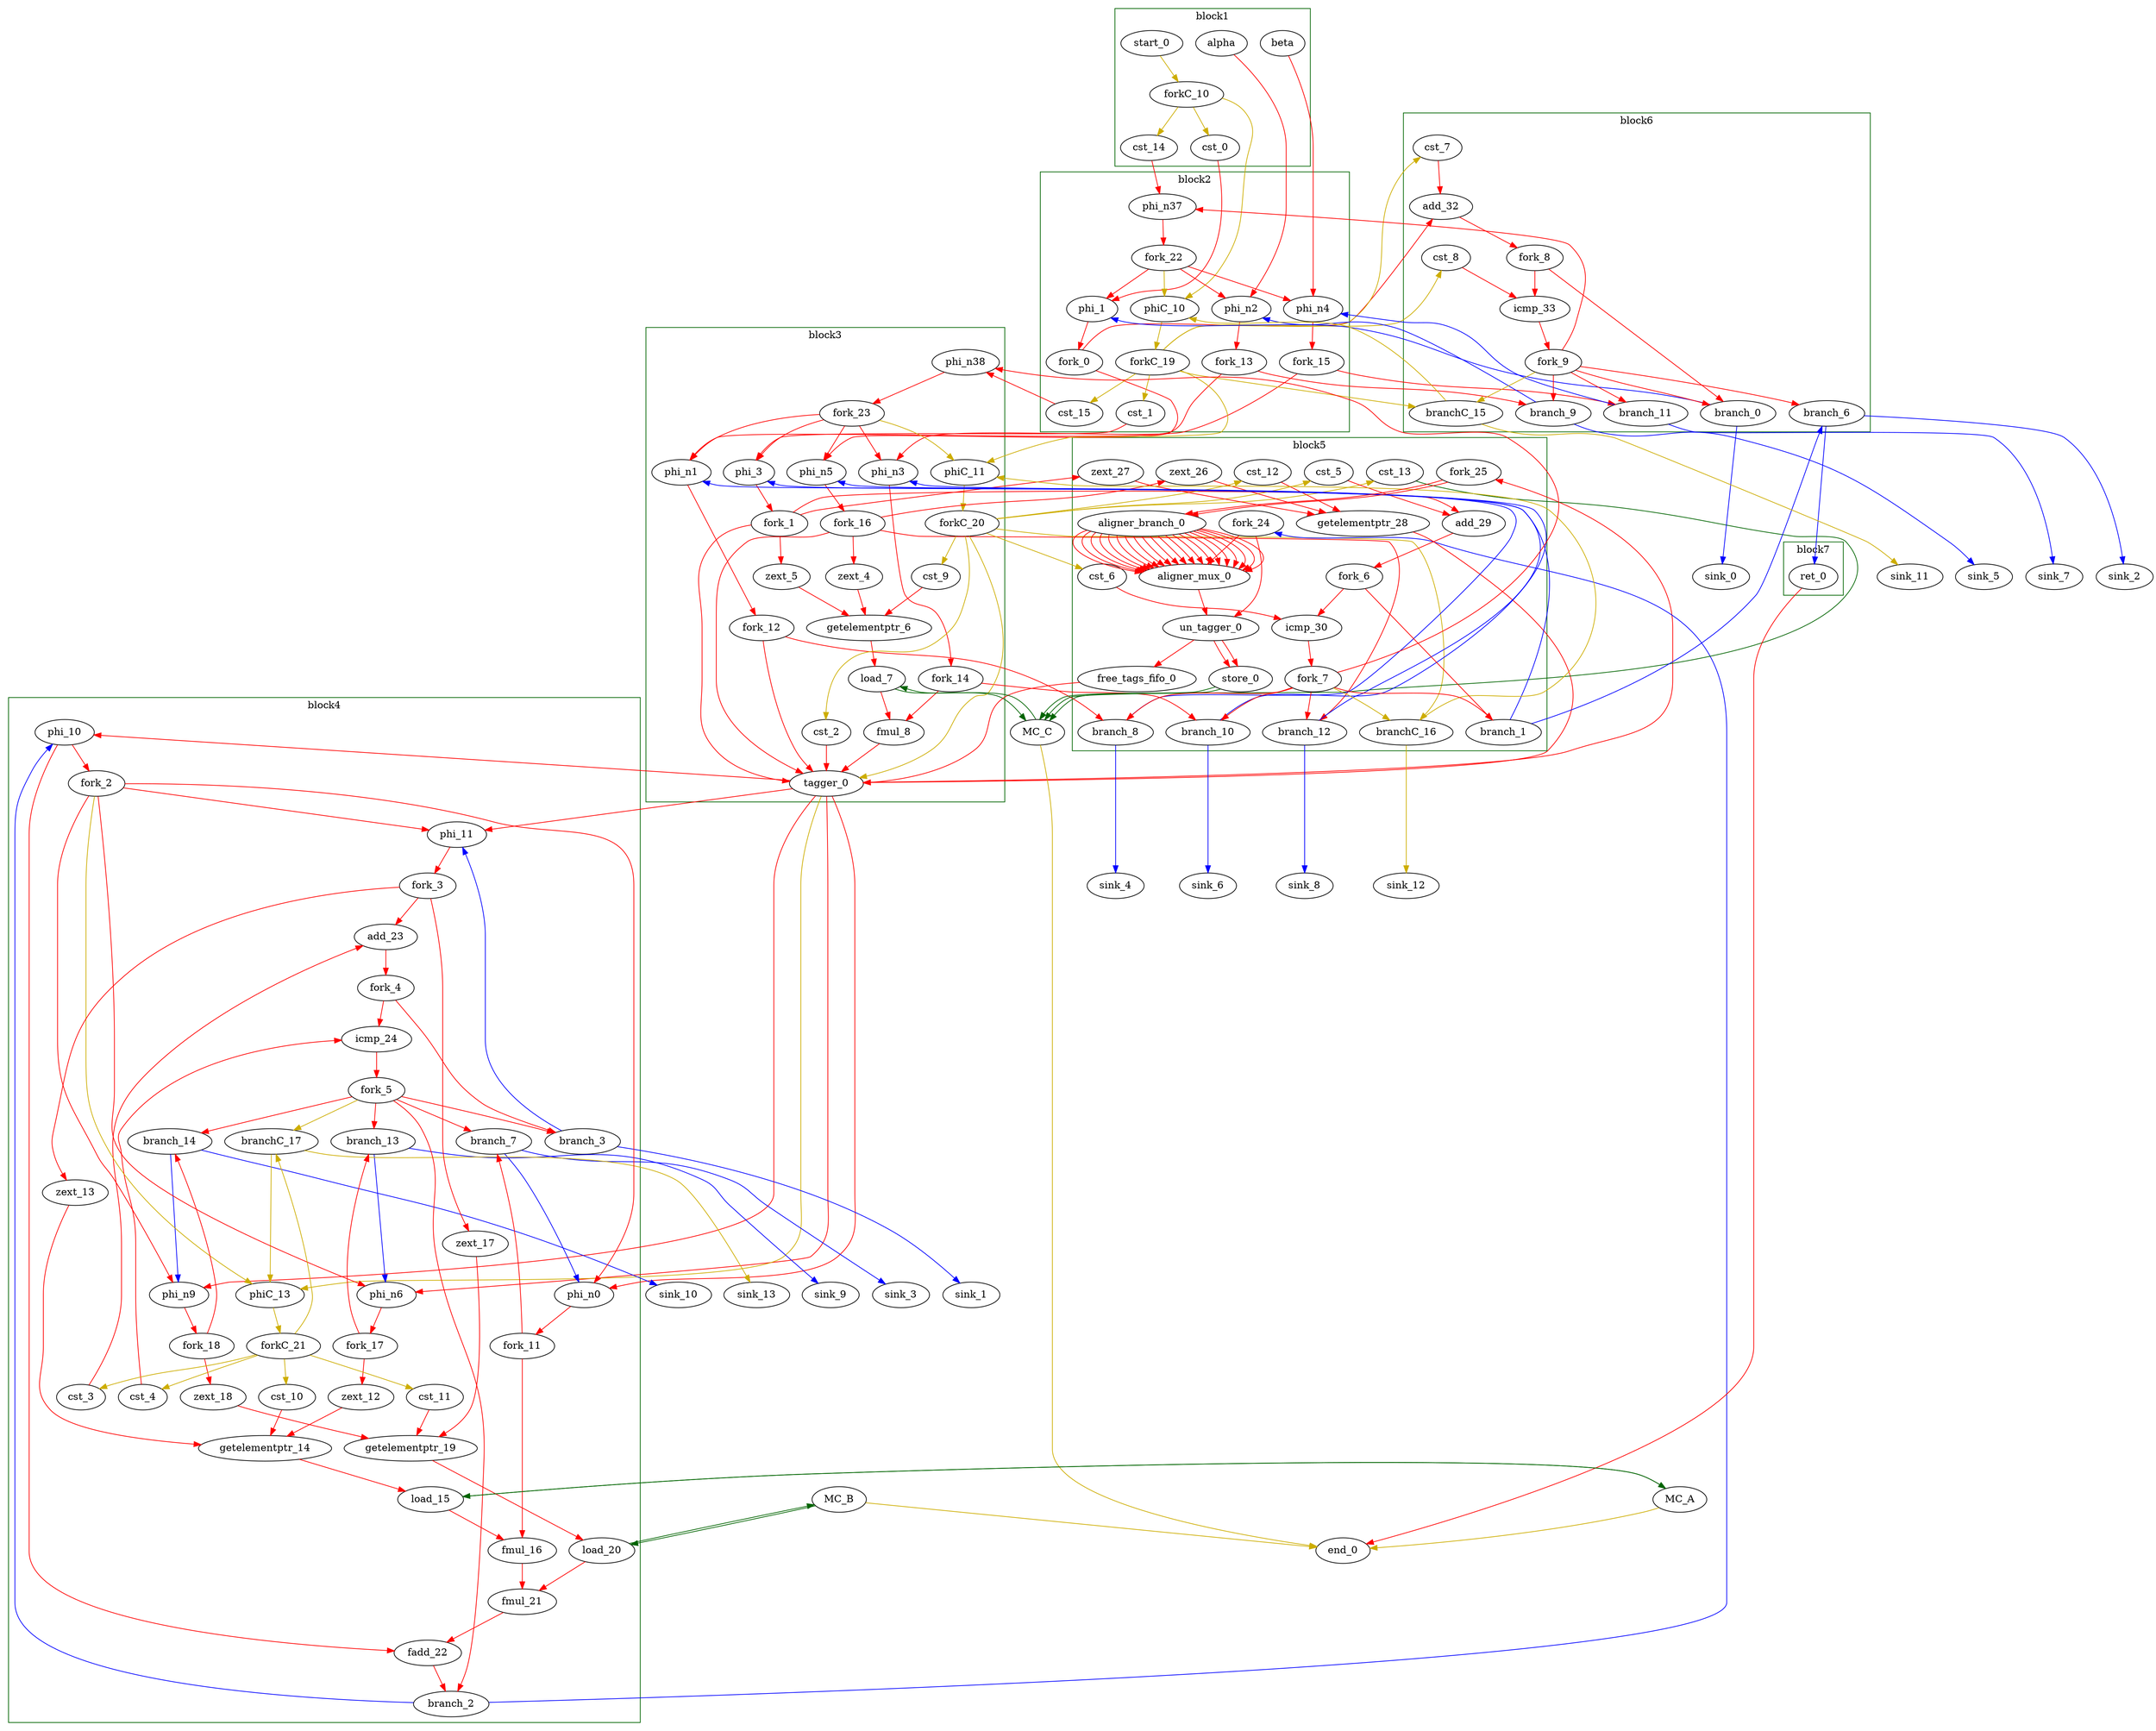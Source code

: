 Digraph G {
	splines=spline;
//DHLS version: 0.1.1" [shape = "none" pos = "20,20!"]

	subgraph cluster_0 {
	color = "darkgreen";
		label = "block1";
		"alpha" [type = "Entry", bbID= 1, in = "in1:32", out = "out1:32", tagged=false, taggers_num=0, tagger_id=-1];
		"beta" [type = "Entry", bbID= 1, in = "in1:32", out = "out1:32", tagged=false, taggers_num=0, tagger_id=-1];
		"cst_0" [type = "Constant", bbID= 1, in = "in1:32", out = "out1:32", value = "0x00000000", tagged=false, taggers_num=0, tagger_id=-1];
		"start_0" [type = "Entry", control= "true", bbID= 1, in = "in1:0", out = "out1:0", tagged=false, taggers_num=0, tagger_id=-1];
		"cst_14" [type = "Constant", bbID= 1, in = "in1:32", out = "out1:32", value = "0x00000000", tagged=false, taggers_num=0, tagger_id=-1];
		"forkC_10" [type = "Fork", bbID= 1, in = "in1:0", out = "out1:0 out2:0 out3:0 ", tagged=false, taggers_num=0, tagger_id=-1];

	}

	subgraph cluster_1 {
	color = "darkgreen";
		label = "block2";
		"phi_1" [type = "Mux", bbID= 2, in = "in1?:1 in2:32 in3:32 ", out = "out1:32", delay=0.366, tagged=false, taggers_num=0, tagger_id=-1];
		"cst_1" [type = "Constant", bbID= 2, in = "in1:32", out = "out1:32", value = "0x00000000", tagged=false, taggers_num=0, tagger_id=-1];
		"phi_n2" [type = "Mux", bbID= 2, in = "in1?:1 in2:32 in3:32 ", out = "out1:32", delay=0.366, tagged=false, taggers_num=0, tagger_id=-1];
		"phi_n4" [type = "Mux", bbID= 2, in = "in1?:1 in2:32 in3:32 ", out = "out1:32", delay=0.366, tagged=false, taggers_num=0, tagger_id=-1];
		"phiC_10" [type = "Mux", bbID= 2, in = "in1?:1 in2:0 in3:0 ", out = "out1:0", delay=0.166, tagged=false, taggers_num=0, tagger_id=-1];
		"phi_n37" [type = "Merge", bbID= 2, in = "in1:32 in2:32 ", out = "out1:32", delay=0.366, tagged=false, taggers_num=0, tagger_id=-1];
		"cst_15" [type = "Constant", bbID= 2, in = "in1:32", out = "out1:32", value = "0x00000000", tagged=false, taggers_num=0, tagger_id=-1];
		"fork_0" [type = "Fork", bbID= 2, in = "in1:32", out = "out1:32 out2:32 ", tagged=false, taggers_num=0, tagger_id=-1];
		"fork_13" [type = "Fork", bbID= 2, in = "in1:32", out = "out1:32 out2:32 ", tagged=false, taggers_num=0, tagger_id=-1];
		"fork_15" [type = "Fork", bbID= 2, in = "in1:32", out = "out1:32 out2:32 ", tagged=false, taggers_num=0, tagger_id=-1];
		"forkC_19" [type = "Fork", bbID= 2, in = "in1:0", out = "out1:0 out2:0 out3:0 out4:0 out5:0 out6:0 ", tagged=false, taggers_num=0, tagger_id=-1];
		"fork_22" [type = "Fork", bbID= 2, in = "in1:32", out = "out1:32 out2:32 out3:32 out4:32 ", tagged=false, taggers_num=0, tagger_id=-1];

	}

	subgraph cluster_2 {
	color = "darkgreen";
		label = "block3";
		"phi_3" [type = "Mux", bbID= 3, in = "in1?:1 in2:32 in3:32 ", out = "out1:32", delay=0.366, tagged=false, taggers_num=0, tagger_id=-1];
		"zext_4" [type = "Operator", bbID= 3, op = "zext_op", in = "in1:32 ", out = "out1:32 ", delay=0.000, latency=0, II=1, tagged=false, taggers_num=0, tagger_id=-1];
		"zext_5" [type = "Operator", bbID= 3, op = "zext_op", in = "in1:32 ", out = "out1:32 ", delay=0.000, latency=0, II=1, tagged=false, taggers_num=0, tagger_id=-1];
		"getelementptr_6" [type = "Operator", bbID= 3, op = "getelementptr_op", in = "in1:32 in2:32 in3:32 ", out = "out1:32 ", constants=1, delay=2.966, latency=0, II=1, tagged=false, taggers_num=0, tagger_id=-1];
		"load_7" [type = "Operator", bbID= 3, op = "mc_load_op",bbID= 3, portId= 0, offset= 0, in = "in1:32 in2:32", out = "out1:32 out2:32 ", delay=0.000, latency=2, II=1, tagged=false, taggers_num=0, tagger_id=-1];
		"fmul_8" [type = "Operator", bbID= 3, op = "fmul_op", in = "in1:32 in2:32 ", out = "out1:32 ", delay=0.966, latency=6, II=1, tagged=false, taggers_num=0, tagger_id=-1];
		"cst_2" [type = "Constant", bbID= 3, in = "in1:32", out = "out1:32", value = "0x00000000", tagged=false, taggers_num=0, tagger_id=-1];
		"cst_9" [type = "Constant", bbID= 3, in = "in1:32", out = "out1:32", value = "0x0000001E", tagged=false, taggers_num=0, tagger_id=-1];
		"phi_n1" [type = "Mux", bbID= 3, in = "in1?:1 in2:32 in3:32 ", out = "out1:32", delay=0.366, tagged=false, taggers_num=0, tagger_id=-1];
		"phi_n3" [type = "Mux", bbID= 3, in = "in1?:1 in2:32 in3:32 ", out = "out1:32", delay=0.366, tagged=false, taggers_num=0, tagger_id=-1];
		"phi_n5" [type = "Mux", bbID= 3, in = "in1?:1 in2:32 in3:32 ", out = "out1:32", delay=0.366, tagged=false, taggers_num=0, tagger_id=-1];
		"phiC_11" [type = "Mux", bbID= 3, in = "in1?:1 in2:0 in3:0 ", out = "out1:0", delay=0.166, tagged=false, taggers_num=0, tagger_id=-1];
		"phi_n38" [type = "Merge", bbID= 3, in = "in1:32 in2:32 ", out = "out1:32", delay=0.366, tagged=false, taggers_num=0, tagger_id=-1];
		"tagger_0" [type = "Tagger", bbID= 3, in = " in1:32 in2:32 in3:32 in4:32 in5:32 in6:32 in7:32 in8:32", out = " out1:32 out2:32 out3:32 out4:32 out5:32 out6:32 out7:32", tagged=false, taggers_num=0, tagger_id=-1];
		"fork_1" [type = "Fork", bbID= 3, in = "in1:32", out = "out1:32 out2:32 out3:32 out4:32 ", tagged=false, taggers_num=0, tagger_id=-1];
		"fork_12" [type = "Fork", bbID= 3, in = "in1:32", out = "out1:32 out2:32 ", tagged=false, taggers_num=0, tagger_id=-1];
		"fork_14" [type = "Fork", bbID= 3, in = "in1:32", out = "out1:32 out2:32 ", tagged=false, taggers_num=0, tagger_id=-1];
		"fork_16" [type = "Fork", bbID= 3, in = "in1:32", out = "out1:32 out2:32 out3:32 out4:32 ", tagged=false, taggers_num=0, tagger_id=-1];
		"forkC_20" [type = "Fork", bbID= 3, in = "in1:0", out = "out1:0 out2:0 out3:0 out4:0 out5:0 out6:0 out7:0 out8:0 ", tagged=false, taggers_num=0, tagger_id=-1];
		"fork_23" [type = "Fork", bbID= 3, in = "in1:32", out = "out1:32 out2:32 out3:32 out4:32 out5:32 ", tagged=false, taggers_num=0, tagger_id=-1];

	}

	subgraph cluster_3 {
	color = "darkgreen";
		label = "block4";
		"phi_10" [type = "CntrlMerge", bbID= 4, in = "in1:32 in2:32 ", out = "out1:32 out2?:1", delay=0.366, tagged=true, taggers_num=1, tagger_id=-1];
		"phi_11" [type = "Mux", bbID= 4, in = "in1?:1 in2:32 in3:32 ", out = "out1:32", delay=0.366, tagged=true, taggers_num=1, tagger_id=-1];
		"zext_12" [type = "Operator", bbID= 4, op = "zext_op", in = "in1:32 ", out = "out1:32 ", delay=0.000, latency=0, II=1, tagged=true, taggers_num=1, tagger_id=-1];
		"zext_13" [type = "Operator", bbID= 4, op = "zext_op", in = "in1:32 ", out = "out1:32 ", delay=0.000, latency=0, II=1, tagged=true, taggers_num=1, tagger_id=-1];
		"getelementptr_14" [type = "Operator", bbID= 4, op = "getelementptr_op", in = "in1:32 in2:32 in3:32 ", out = "out1:32 ", constants=1, delay=2.966, latency=0, II=1, tagged=true, taggers_num=1, tagger_id=-1];
		"load_15" [type = "Operator", bbID= 4, op = "mc_load_op",bbID= 4, portId= 0, offset= 0, in = "in1:32 in2:32", out = "out1:32 out2:32 ", delay=0.000, latency=2, II=1, tagged=true, taggers_num=1, tagger_id=-1];
		"fmul_16" [type = "Operator", bbID= 4, op = "fmul_op", in = "in1:32 in2:32 ", out = "out1:32 ", delay=0.966, latency=6, II=1, tagged=true, taggers_num=1, tagger_id=-1];
		"zext_17" [type = "Operator", bbID= 4, op = "zext_op", in = "in1:32 ", out = "out1:32 ", delay=0.000, latency=0, II=1, tagged=true, taggers_num=1, tagger_id=-1];
		"zext_18" [type = "Operator", bbID= 4, op = "zext_op", in = "in1:32 ", out = "out1:32 ", delay=0.000, latency=0, II=1, tagged=true, taggers_num=1, tagger_id=-1];
		"getelementptr_19" [type = "Operator", bbID= 4, op = "getelementptr_op", in = "in1:32 in2:32 in3:32 ", out = "out1:32 ", constants=1, delay=2.966, latency=0, II=1, tagged=true, taggers_num=1, tagger_id=-1];
		"load_20" [type = "Operator", bbID= 4, op = "mc_load_op",bbID= 4, portId= 0, offset= 0, in = "in1:32 in2:32", out = "out1:32 out2:32 ", delay=0.000, latency=2, II=1, tagged=true, taggers_num=1, tagger_id=-1];
		"fmul_21" [type = "Operator", bbID= 4, op = "fmul_op", in = "in1:32 in2:32 ", out = "out1:32 ", delay=0.966, latency=6, II=1, tagged=true, taggers_num=1, tagger_id=-1];
		"fadd_22" [type = "Operator", bbID= 4, op = "fadd_op", in = "in1:32 in2:32 ", out = "out1:32 ", delay=0.966, latency=10, II=1, tagged=true, taggers_num=1, tagger_id=-1];
		"cst_3" [type = "Constant", bbID= 4, in = "in1:32", out = "out1:32", value = "0x00000001", tagged=true, taggers_num=1, tagger_id=-1];
		"add_23" [type = "Operator", bbID= 4, op = "add_op", in = "in1:32 in2:32 ", out = "out1:32 ", delay=1.693, latency=0, II=1, tagged=true, taggers_num=1, tagger_id=-1];
		"cst_4" [type = "Constant", bbID= 4, in = "in1:32", out = "out1:32", value = "0x00000014", tagged=true, taggers_num=1, tagger_id=-1];
		"icmp_24" [type = "Operator", bbID= 4, op = "icmp_ult_op", in = "in1:32 in2:32 ", out = "out1:1 ", delay=1.530, latency=0, II=1, tagged=true, taggers_num=1, tagger_id=-1];
		"cst_10" [type = "Constant", bbID= 4, in = "in1:32", out = "out1:32", value = "0x0000001E", tagged=true, taggers_num=1, tagger_id=-1];
		"cst_11" [type = "Constant", bbID= 4, in = "in1:32", out = "out1:32", value = "0x0000001E", tagged=true, taggers_num=1, tagger_id=-1];
		"phi_n0" [type = "Mux", bbID= 4, in = "in1?:1 in2:32 in3:32 ", out = "out1:32", delay=0.366, tagged=true, taggers_num=1, tagger_id=-1];
		"phi_n6" [type = "Mux", bbID= 4, in = "in1?:1 in2:32 in3:32 ", out = "out1:32", delay=0.366, tagged=true, taggers_num=1, tagger_id=-1];
		"phi_n9" [type = "Mux", bbID= 4, in = "in1?:1 in2:32 in3:32 ", out = "out1:32", delay=0.366, tagged=true, taggers_num=1, tagger_id=-1];
		"phiC_13" [type = "Mux", bbID= 4, in = "in1?:1 in2:0 in3:0 ", out = "out1:0", delay=0.166, tagged=true, taggers_num=1, tagger_id=-1];
		"branch_2" [type = "Branch", bbID= 4,  in = "in1:32 in2?:1*i", out = "out1+:32 out2-:32", tagged=true, taggers_num=1, tagger_id=-1];
		"branch_3" [type = "Branch", bbID= 4,  in = "in1:32 in2?:1*i", out = "out1+:32 out2-:32", tagged=true, taggers_num=1, tagger_id=-1];
		"branch_7" [type = "Branch", bbID= 4,  in = "in1:32 in2?:1*i", out = "out1+:32 out2-:32", tagged=true, taggers_num=1, tagger_id=-1];
		"branch_13" [type = "Branch", bbID= 4,  in = "in1:32 in2?:1*i", out = "out1+:32 out2-:32", tagged=true, taggers_num=1, tagger_id=-1];
		"branch_14" [type = "Branch", bbID= 4,  in = "in1:32 in2?:1*i", out = "out1+:32 out2-:32", tagged=true, taggers_num=1, tagger_id=-1];
		"branchC_17" [type = "Branch", bbID= 4,  in = "in1:0 in2?:1*i", out = "out1+:0 out2-:0", tagged=true, taggers_num=1, tagger_id=-1];
		"fork_2" [type = "Fork", bbID= 4, in = "in1:32", out = "out1:32 out2:32 out3:32 out4:32 out5:32 ", tagged=true, taggers_num=1, tagger_id=-1];
		"fork_3" [type = "Fork", bbID= 4, in = "in1:32", out = "out1:32 out2:32 out3:32 ", tagged=true, taggers_num=1, tagger_id=-1];
		"fork_4" [type = "Fork", bbID= 4, in = "in1:32", out = "out1:32 out2:32 ", tagged=true, taggers_num=1, tagger_id=-1];
		"fork_5" [type = "Fork", bbID= 4, in = "in1:32", out = "out1:32 out2:32 out3:32 out4:32 out5:32 out6:32 ", tagged=true, taggers_num=1, tagger_id=-1];
		"fork_11" [type = "Fork", bbID= 4, in = "in1:32", out = "out1:32 out2:32 ", tagged=true, taggers_num=1, tagger_id=-1];
		"fork_17" [type = "Fork", bbID= 4, in = "in1:32", out = "out1:32 out2:32 ", tagged=true, taggers_num=1, tagger_id=-1];
		"fork_18" [type = "Fork", bbID= 4, in = "in1:32", out = "out1:32 out2:32 ", tagged=true, taggers_num=1, tagger_id=-1];
		"forkC_21" [type = "Fork", bbID= 4, in = "in1:0", out = "out1:0 out2:0 out3:0 out4:0 out5:0 ", tagged=true, taggers_num=1, tagger_id=-1];

	}

	subgraph cluster_4 {
	color = "darkgreen";
		label = "block5";
		"zext_26" [type = "Operator", bbID= 5, op = "zext_op", in = "in1:32 ", out = "out1:32 ", delay=0.000, latency=0, II=1, tagged=false, taggers_num=0, tagger_id=-1];
		"zext_27" [type = "Operator", bbID= 5, op = "zext_op", in = "in1:32 ", out = "out1:32 ", delay=0.000, latency=0, II=1, tagged=false, taggers_num=0, tagger_id=-1];
		"getelementptr_28" [type = "Operator", bbID= 5, op = "getelementptr_op", in = "in1:32 in2:32 in3:32 ", out = "out1:32 ", constants=1, delay=2.966, latency=0, II=1, tagged=false, taggers_num=0, tagger_id=-1];
		"store_0" [type = "Operator", bbID= 5, op = "mc_store_op",bbID= 5, portId= 0, offset= 0, in = "in1:32 in2:32 ", out = "out1:32 out2:32 ", delay=0.000, latency=0, II=1, tagged=false, taggers_num=0, tagger_id=-1];
		"cst_5" [type = "Constant", bbID= 5, in = "in1:32", out = "out1:32", value = "0x00000001", tagged=false, taggers_num=0, tagger_id=-1];
		"add_29" [type = "Operator", bbID= 5, op = "add_op", in = "in1:32 in2:32 ", out = "out1:32 ", delay=1.693, latency=0, II=1, tagged=false, taggers_num=0, tagger_id=-1];
		"cst_6" [type = "Constant", bbID= 5, in = "in1:32", out = "out1:32", value = "0x00000014", tagged=false, taggers_num=0, tagger_id=-1];
		"icmp_30" [type = "Operator", bbID= 5, op = "icmp_ult_op", in = "in1:32 in2:32 ", out = "out1:1 ", delay=1.530, latency=0, II=1, tagged=false, taggers_num=0, tagger_id=-1];
		"cst_12" [type = "Constant", bbID= 5, in = "in1:32", out = "out1:32", value = "0x0000001E", tagged=false, taggers_num=0, tagger_id=-1];
		"cst_13" [type = "Constant", bbID= 5, in = "in1:32", out = "out1:32", value = "0x00000001", tagged=false, taggers_num=0, tagger_id=-1];
		"branch_1" [type = "Branch", bbID= 5,  in = "in1:32 in2?:1*i", out = "out1+:32 out2-:32", tagged=false, taggers_num=0, tagger_id=-1];
		"branch_8" [type = "Branch", bbID= 5,  in = "in1:32 in2?:1*i", out = "out1+:32 out2-:32", tagged=false, taggers_num=0, tagger_id=-1];
		"branch_10" [type = "Branch", bbID= 5,  in = "in1:32 in2?:1*i", out = "out1+:32 out2-:32", tagged=false, taggers_num=0, tagger_id=-1];
		"branch_12" [type = "Branch", bbID= 5,  in = "in1:32 in2?:1*i", out = "out1+:32 out2-:32", tagged=false, taggers_num=0, tagger_id=-1];
		"branchC_16" [type = "Branch", bbID= 5,  in = "in1:0 in2?:1*i", out = "out1+:0 out2-:0", tagged=false, taggers_num=0, tagger_id=-1];
		"un_tagger_0" [type = "Un_Tagger", bbID= 5, in = " in1:32 in2:32", out = " out1:32 out2:32 out3:32", tagged=false, taggers_num=0, tagger_id=0];
		"free_tags_fifo_0" [type = "Free_Tags_Fifo", bbID= 5, in = " in1:32", out = " out1:32", tagged=false, taggers_num=0, tagger_id=-1];
		"fork_6" [type = "Fork", bbID= 5, in = "in1:32", out = "out1:32 out2:32 ", tagged=false, taggers_num=0, tagger_id=-1];
		"fork_7" [type = "Fork", bbID= 5, in = "in1:32", out = "out1:32 out2:32 out3:32 out4:32 out5:32 out6:32 ", tagged=false, taggers_num=0, tagger_id=-1];
		"fork_24" [type = "Fork", bbID= 5, in = "in1:32", out = "out1:32 out2:32 ", tagged=true, taggers_num=1, tagger_id=-1];
		"aligner_branch_0" [type = "Aligner_Branch", bbID= 5,  in = "in1:32 in2?:32", out = " out1:32 out2:32 out3:32 out4:32 out5:32 out6:32 out7:32 out8:32 out9:32 out10:32 out11:32 out12:32 out13:32 out14:32 out15:32 out16:32 out17:32 out18:32 out19:32 out20:32", tagged=false, taggers_num=0, tagger_id=0];
		"aligner_mux_0" [type = "Aligner_Mux", bbID= 5, in = " in1?:32 in2:32 in3:32 in4:32 in5:32 in6:32 in7:32 in8:32 in9:32 in10:32 in11:32 in12:32 in13:32 in14:32 in15:32 in16:32 in17:32 in18:32 in19:32 in20:32 in21:32", out = " out1:32", tagged=false, taggers_num=0, tagger_id=0];
		"fork_25" [type = "Fork", bbID= 5, in = "in1:32", out = "out1:32 out2:32 ", tagged=true, taggers_num=1, tagger_id=0];

	}

	subgraph cluster_5 {
	color = "darkgreen";
		label = "block6";
		"cst_7" [type = "Constant", bbID= 6, in = "in1:32", out = "out1:32", value = "0x00000001", tagged=false, taggers_num=0, tagger_id=-1];
		"add_32" [type = "Operator", bbID= 6, op = "add_op", in = "in1:32 in2:32 ", out = "out1:32 ", delay=1.693, latency=0, II=1, tagged=false, taggers_num=0, tagger_id=-1];
		"cst_8" [type = "Constant", bbID= 6, in = "in1:32", out = "out1:32", value = "0x00000014", tagged=false, taggers_num=0, tagger_id=-1];
		"icmp_33" [type = "Operator", bbID= 6, op = "icmp_ult_op", in = "in1:32 in2:32 ", out = "out1:1 ", delay=1.530, latency=0, II=1, tagged=false, taggers_num=0, tagger_id=-1];
		"branch_0" [type = "Branch", bbID= 6,  in = "in1:32 in2?:1*i", out = "out1+:32 out2-:32", tagged=false, taggers_num=0, tagger_id=-1];
		"branch_6" [type = "Branch", bbID= 6,  in = "in1:32 in2?:1", out = "out1+:32 out2-:32", tagged=false, taggers_num=0, tagger_id=-1];
		"branch_9" [type = "Branch", bbID= 6,  in = "in1:32 in2?:1*i", out = "out1+:32 out2-:32", tagged=false, taggers_num=0, tagger_id=-1];
		"branch_11" [type = "Branch", bbID= 6,  in = "in1:32 in2?:1*i", out = "out1+:32 out2-:32", tagged=false, taggers_num=0, tagger_id=-1];
		"branchC_15" [type = "Branch", bbID= 6,  in = "in1:0 in2?:1*i", out = "out1+:0 out2-:0", tagged=false, taggers_num=0, tagger_id=-1];
		"fork_8" [type = "Fork", bbID= 6, in = "in1:32", out = "out1:32 out2:32 ", tagged=false, taggers_num=0, tagger_id=-1];
		"fork_9" [type = "Fork", bbID= 6, in = "in1:32", out = "out1:32 out2:32 out3:32 out4:32 out5:32 out6:32 ", tagged=false, taggers_num=0, tagger_id=-1];

	}

	subgraph cluster_6 {
	color = "darkgreen";
		label = "block7";
		"ret_0" [type = "Operator", bbID= 7, op = "ret_op", in = "in1:32 ", out = "out1:32 ", delay=0.000, latency=0, II=1, tagged=false, taggers_num=0, tagger_id=-1];

	}
	"MC_C" [type = "MC", bbID= 0, in = "in1:32*c0 in2:32*l0a in3:32*s0a in4:32*s0d ", out = "out1:32*l0d out2:0*e ", memory = "C", bbcount = 1, ldcount = 1, stcount = 1];
	"MC_A" [type = "MC", bbID= 0, in = "in1:32*l0a ", out = "out1:32*l0d out2:0*e ", memory = "A", bbcount = 0, ldcount = 1, stcount = 0];
	"MC_B" [type = "MC", bbID= 0, in = "in1:32*l0a ", out = "out1:32*l0d out2:0*e ", memory = "B", bbcount = 0, ldcount = 1, stcount = 0];
	"sink_0" [type = "Sink", bbID= 0, in = "in1:32"];
	"sink_1" [type = "Sink", bbID= 0, in = "in1:32"];
	"sink_2" [type = "Sink", bbID= 0, in = "in1:32"];
	"sink_3" [type = "Sink", bbID= 0, in = "in1:32"];
	"sink_4" [type = "Sink", bbID= 0, in = "in1:32"];
	"sink_5" [type = "Sink", bbID= 0, in = "in1:32"];
	"sink_6" [type = "Sink", bbID= 0, in = "in1:32"];
	"sink_7" [type = "Sink", bbID= 0, in = "in1:32"];
	"sink_8" [type = "Sink", bbID= 0, in = "in1:32"];
	"sink_9" [type = "Sink", bbID= 0, in = "in1:32"];
	"sink_10" [type = "Sink", bbID= 0, in = "in1:32"];
	"sink_11" [type = "Sink", bbID= 0, in = "in1:0"];
	"sink_12" [type = "Sink", bbID= 0, in = "in1:0"];
	"sink_13" [type = "Sink", bbID= 0, in = "in1:0"];
	"end_0" [type = "Exit", bbID= 0, in = "in1:0*e in2:0*e in3:0*e  in4:32 ", out = "out1:32" ];

	"load_7" -> "MC_C" [color = "darkgreen", mem_address = "true", from = "out3", to = "in2"];
	"MC_C" -> "load_7" [color = "darkgreen", mem_address = "false", from = "out2", to = "in1"];
	"load_15" -> "MC_A" [color = "darkgreen", mem_address = "true", from = "out3", to = "in1"];
	"MC_A" -> "load_15" [color = "darkgreen", mem_address = "false", from = "out2", to = "in1"];
	"load_20" -> "MC_B" [color = "darkgreen", mem_address = "true", from = "out3", to = "in1"];
	"MC_B" -> "load_20" [color = "darkgreen", mem_address = "false", from = "out2", to = "in1"];
	"store_0" -> "MC_C" [color = "darkgreen", mem_address = "true", from = "out3", to = "in3"];
	"store_0" -> "MC_C" [color = "darkgreen", mem_address = "false", from = "out2", to = "in4"];
	"cst_13" -> "MC_C" [color = "darkgreen", from = "out2", to = "in1"];
	"MC_C" -> "end_0" [color = "gold3", from = "out3", to = "in1"];
	"MC_A" -> "end_0" [color = "gold3", from = "out3", to = "in2"];
	"MC_B" -> "end_0" [color = "gold3", from = "out3", to = "in3"];
	"alpha" -> "phi_n2" [color = "red", from = "out2", to = "in2"];
	"beta" -> "phi_n4" [color = "red", from = "out2", to = "in2"];
	"cst_0" -> "phi_1" [color = "red", from = "out2", to = "in2"];
	"phi_1" -> "fork_0" [color = "red", from = "out2", to = "in1"];
	"cst_1" -> "phi_3" [color = "red", from = "out2", to = "in2"];
	"phi_3" -> "fork_1" [color = "red", from = "out2", to = "in1"];
	"zext_4" -> "getelementptr_6" [color = "red", from = "out2", to = "in1"];
	"zext_5" -> "getelementptr_6" [color = "red", from = "out2", to = "in2"];
	"getelementptr_6" -> "load_7" [color = "red", from = "out2", to = "in2"];
	"load_7" -> "fmul_8" [color = "red", from = "out2", to = "in1"];
	"fmul_8" -> "tagger_0" [color = "red", from = "out2", to = "in2"];
	"phi_10" -> "fadd_22" [color = "red", from = "out2", to = "in1"];
	"phi_10" -> "fork_2" [color = "red", from = "out3", to = "in1"];
	"cst_2" -> "tagger_0" [color = "red", from = "out2", to = "in3"];
	"phi_11" -> "fork_3" [color = "red", from = "out2", to = "in1"];
	"zext_12" -> "getelementptr_14" [color = "red", from = "out2", to = "in1"];
	"zext_13" -> "getelementptr_14" [color = "red", from = "out2", to = "in2"];
	"getelementptr_14" -> "load_15" [color = "red", from = "out2", to = "in2"];
	"load_15" -> "fmul_16" [color = "red", from = "out2", to = "in1"];
	"fmul_16" -> "fmul_21" [color = "red", from = "out2", to = "in1"];
	"zext_17" -> "getelementptr_19" [color = "red", from = "out2", to = "in1"];
	"zext_18" -> "getelementptr_19" [color = "red", from = "out2", to = "in2"];
	"getelementptr_19" -> "load_20" [color = "red", from = "out2", to = "in2"];
	"load_20" -> "fmul_21" [color = "red", from = "out2", to = "in2"];
	"fmul_21" -> "fadd_22" [color = "red", from = "out2", to = "in2"];
	"fadd_22" -> "branch_2" [color = "red", from = "out2", to = "in1"];
	"cst_3" -> "add_23" [color = "red", from = "out2", to = "in2"];
	"add_23" -> "fork_4" [color = "red", from = "out2", to = "in1"];
	"cst_4" -> "icmp_24" [color = "red", from = "out2", to = "in2"];
	"icmp_24" -> "fork_5" [color = "red", from = "out2", to = "in1"];
	"zext_26" -> "getelementptr_28" [color = "red", from = "out2", to = "in1"];
	"zext_27" -> "getelementptr_28" [color = "red", from = "out2", to = "in2"];
	"getelementptr_28" -> "tagger_0" [color = "red", from = "out2", to = "in7"];
	"cst_5" -> "add_29" [color = "red", from = "out2", to = "in2"];
	"add_29" -> "fork_6" [color = "red", from = "out2", to = "in1"];
	"cst_6" -> "icmp_30" [color = "red", from = "out2", to = "in2"];
	"icmp_30" -> "fork_7" [color = "red", from = "out2", to = "in1"];
	"cst_7" -> "add_32" [color = "red", from = "out2", to = "in2"];
	"add_32" -> "fork_8" [color = "red", from = "out2", to = "in1"];
	"cst_8" -> "icmp_33" [color = "red", from = "out2", to = "in2"];
	"icmp_33" -> "fork_9" [color = "red", from = "out2", to = "in1"];
	"ret_0" -> "end_0" [color = "red", from = "out2", to = "in4"];
	"cst_9" -> "getelementptr_6" [color = "red", from = "out2", to = "in3"];
	"cst_10" -> "getelementptr_14" [color = "red", from = "out2", to = "in3"];
	"cst_11" -> "getelementptr_19" [color = "red", from = "out2", to = "in3"];
	"cst_12" -> "getelementptr_28" [color = "red", from = "out2", to = "in3"];
	"start_0" -> "forkC_10" [color = "gold3", from = "out2", to = "in1"];
	"phi_n0" -> "fork_11" [color = "red", from = "out2", to = "in1"];
	"phi_n1" -> "fork_12" [color = "red", from = "out2", to = "in1"];
	"phi_n2" -> "fork_13" [color = "red", from = "out2", to = "in1"];
	"phi_n3" -> "fork_14" [color = "red", from = "out2", to = "in1"];
	"phi_n4" -> "fork_15" [color = "red", from = "out2", to = "in1"];
	"phi_n5" -> "fork_16" [color = "red", from = "out2", to = "in1"];
	"phi_n6" -> "fork_17" [color = "red", from = "out2", to = "in1"];
	"phi_n9" -> "fork_18" [color = "red", from = "out2", to = "in1"];
	"phiC_10" -> "forkC_19" [color = "gold3", from = "out2", to = "in1"];
	"phiC_11" -> "forkC_20" [color = "gold3", from = "out2", to = "in1"];
	"phiC_13" -> "forkC_21" [color = "gold3", from = "out2", to = "in1"];
	"branch_0" -> "sink_0" [color = "blue", minlen = 3, from = "out2", to = "in1"];
	"branch_0" -> "phi_1" [color = "blue", minlen = 3, from = "out3", to = "in3"];
	"phi_n37" -> "fork_22" [color = "red", from = "out2", to = "in1"];
	"cst_14" -> "phi_n37" [color = "red", from = "out2", to = "in1"];
	"branch_1" -> "branch_6" [color = "blue", minlen = 3, from = "out2", to = "in1"];
	"branch_1" -> "phi_3" [color = "blue", minlen = 3, from = "out3", to = "in3"];
	"phi_n38" -> "fork_23" [color = "red", from = "out2", to = "in1"];
	"branch_2" -> "fork_24" [color = "blue", minlen = 3, from = "out2", to = "in1"];
	"branch_2" -> "phi_10" [color = "blue", minlen = 3, from = "out3", to = "in2"];
	"branch_3" -> "sink_1" [color = "blue", minlen = 3, from = "out2", to = "in1"];
	"branch_3" -> "phi_11" [color = "blue", minlen = 3, from = "out3", to = "in3"];
	"branch_6" -> "sink_2" [color = "blue", minlen = 3, from = "out2", to = "in1"];
	"branch_6" -> "ret_0" [color = "blue", minlen = 3, from = "out3", to = "in1"];
	"branch_7" -> "sink_3" [color = "blue", minlen = 3, from = "out2", to = "in1"];
	"branch_7" -> "phi_n0" [color = "blue", minlen = 3, from = "out3", to = "in3"];
	"branch_8" -> "sink_4" [color = "blue", minlen = 3, from = "out2", to = "in1"];
	"branch_8" -> "phi_n1" [color = "blue", minlen = 3, from = "out3", to = "in3"];
	"branch_9" -> "sink_5" [color = "blue", minlen = 3, from = "out2", to = "in1"];
	"branch_9" -> "phi_n2" [color = "blue", minlen = 3, from = "out3", to = "in3"];
	"branch_10" -> "sink_6" [color = "blue", minlen = 3, from = "out2", to = "in1"];
	"branch_10" -> "phi_n3" [color = "blue", minlen = 3, from = "out3", to = "in3"];
	"branch_11" -> "sink_7" [color = "blue", minlen = 3, from = "out2", to = "in1"];
	"branch_11" -> "phi_n4" [color = "blue", minlen = 3, from = "out3", to = "in3"];
	"branch_12" -> "sink_8" [color = "blue", minlen = 3, from = "out2", to = "in1"];
	"branch_12" -> "phi_n5" [color = "blue", minlen = 3, from = "out3", to = "in3"];
	"branch_13" -> "sink_9" [color = "blue", minlen = 3, from = "out2", to = "in1"];
	"branch_13" -> "phi_n6" [color = "blue", minlen = 3, from = "out3", to = "in3"];
	"branch_14" -> "sink_10" [color = "blue", minlen = 3, from = "out2", to = "in1"];
	"branch_14" -> "phi_n9" [color = "blue", minlen = 3, from = "out3", to = "in3"];
	"branchC_15" -> "sink_11" [color = "gold3", minlen = 3, from = "out2", to = "in1"];
	"branchC_15" -> "phiC_10" [color = "gold3", minlen = 3, from = "out3", to = "in3"];
	"branchC_16" -> "sink_12" [color = "gold3", minlen = 3, from = "out2", to = "in1"];
	"branchC_16" -> "phiC_11" [color = "gold3", minlen = 3, from = "out3", to = "in3"];
	"branchC_17" -> "sink_13" [color = "gold3", minlen = 3, from = "out2", to = "in1"];
	"branchC_17" -> "phiC_13" [color = "gold3", minlen = 3, from = "out3", to = "in3"];
	"cst_15" -> "phi_n38" [color = "red", from = "out2", to = "in1"];
	"tagger_0" -> "phi_10" [color = "red", from = "out2", to = "in1"];
	"tagger_0" -> "phi_11" [color = "red", from = "out3", to = "in2"];
	"tagger_0" -> "phi_n0" [color = "red", from = "out4", to = "in2"];
	"tagger_0" -> "phi_n6" [color = "red", from = "out5", to = "in2"];
	"tagger_0" -> "phi_n9" [color = "red", from = "out6", to = "in2"];
	"tagger_0" -> "fork_25" [color = "red", from = "out7", to = "in1"];
	"tagger_0" -> "phiC_13" [color = "gold3", from = "out8", to = "in2"];
	"un_tagger_0" -> "free_tags_fifo_0" [color = "red", from = "out2", to = "in1"];
	"un_tagger_0" -> "store_0" [color = "red", from = "out3", to = "in1"];
	"un_tagger_0" -> "store_0" [color = "red", from = "out4", to = "in2"];
	"free_tags_fifo_0" -> "tagger_0" [color = "red", from = "out2", to = "in1"];
	"fork_2" -> "phi_11" [color = "red", from = "out2", to = "in1"];
	"fork_2" -> "phi_n0" [color = "red", from = "out3", to = "in1"];
	"fork_2" -> "phi_n6" [color = "red", from = "out4", to = "in1"];
	"fork_2" -> "phi_n9" [color = "red", from = "out5", to = "in1"];
	"fork_2" -> "phiC_13" [color = "gold3", from = "out6", to = "in1"];
	"fork_0" -> "phi_n5" [color = "red", from = "out2", to = "in2"];
	"fork_0" -> "add_32" [color = "red", from = "out3", to = "in1"];
	"fork_1" -> "zext_5" [color = "red", from = "out2", to = "in1"];
	"fork_1" -> "tagger_0" [color = "red", from = "out3", to = "in6"];
	"fork_1" -> "zext_27" [color = "red", from = "out4", to = "in1"];
	"fork_1" -> "add_29" [color = "red", from = "out5", to = "in1"];
	"fork_3" -> "zext_13" [color = "red", from = "out2", to = "in1"];
	"fork_3" -> "zext_17" [color = "red", from = "out3", to = "in1"];
	"fork_3" -> "add_23" [color = "red", from = "out4", to = "in1"];
	"fork_4" -> "icmp_24" [color = "red", from = "out2", to = "in1"];
	"fork_4" -> "branch_3" [color = "red", from = "out3", to = "in1"];
	"fork_5" -> "branch_2" [color = "red", from = "out2", to = "in2"];
	"fork_5" -> "branch_3" [color = "red", from = "out3", to = "in2"];
	"fork_5" -> "branch_7" [color = "red", from = "out4", to = "in2"];
	"fork_5" -> "branch_13" [color = "red", from = "out5", to = "in2"];
	"fork_5" -> "branch_14" [color = "red", from = "out6", to = "in2"];
	"fork_5" -> "branchC_17" [color = "gold3", from = "out7", to = "in2"];
	"fork_6" -> "icmp_30" [color = "red", from = "out2", to = "in1"];
	"fork_6" -> "branch_1" [color = "red", from = "out3", to = "in1"];
	"fork_7" -> "branch_1" [color = "red", from = "out2", to = "in2"];
	"fork_7" -> "phi_n38" [color = "red", from = "out3", to = "in2"];
	"fork_7" -> "branch_8" [color = "red", from = "out4", to = "in2"];
	"fork_7" -> "branch_10" [color = "red", from = "out5", to = "in2"];
	"fork_7" -> "branch_12" [color = "red", from = "out6", to = "in2"];
	"fork_7" -> "branchC_16" [color = "gold3", from = "out7", to = "in2"];
	"fork_8" -> "icmp_33" [color = "red", from = "out2", to = "in1"];
	"fork_8" -> "branch_0" [color = "red", from = "out3", to = "in1"];
	"fork_9" -> "branch_0" [color = "red", from = "out2", to = "in2"];
	"fork_9" -> "phi_n37" [color = "red", from = "out3", to = "in2"];
	"fork_9" -> "branch_6" [color = "red", from = "out4", to = "in2"];
	"fork_9" -> "branch_9" [color = "red", from = "out5", to = "in2"];
	"fork_9" -> "branch_11" [color = "red", from = "out6", to = "in2"];
	"fork_9" -> "branchC_15" [color = "gold3", from = "out7", to = "in2"];
	"forkC_10" -> "cst_0" [color = "gold3", from = "out2", to = "in1"];
	"forkC_10" -> "phiC_10" [color = "gold3", from = "out3", to = "in2"];
	"forkC_10" -> "cst_14" [color = "gold3", from = "out4", to = "in1"];
	"fork_11" -> "fmul_16" [color = "red", from = "out2", to = "in2"];
	"fork_11" -> "branch_7" [color = "red", from = "out3", to = "in1"];
	"fork_12" -> "tagger_0" [color = "red", from = "out2", to = "in4"];
	"fork_12" -> "branch_8" [color = "red", from = "out3", to = "in1"];
	"fork_13" -> "phi_n1" [color = "red", from = "out2", to = "in2"];
	"fork_13" -> "branch_9" [color = "red", from = "out3", to = "in1"];
	"fork_14" -> "fmul_8" [color = "red", from = "out2", to = "in2"];
	"fork_14" -> "branch_10" [color = "red", from = "out3", to = "in1"];
	"fork_15" -> "phi_n3" [color = "red", from = "out2", to = "in2"];
	"fork_15" -> "branch_11" [color = "red", from = "out3", to = "in1"];
	"fork_16" -> "zext_4" [color = "red", from = "out2", to = "in1"];
	"fork_16" -> "branch_12" [color = "red", from = "out3", to = "in1"];
	"fork_16" -> "tagger_0" [color = "red", from = "out4", to = "in5"];
	"fork_16" -> "zext_26" [color = "red", from = "out5", to = "in1"];
	"fork_17" -> "zext_12" [color = "red", from = "out2", to = "in1"];
	"fork_17" -> "branch_13" [color = "red", from = "out3", to = "in1"];
	"fork_18" -> "zext_18" [color = "red", from = "out2", to = "in1"];
	"fork_18" -> "branch_14" [color = "red", from = "out3", to = "in1"];
	"forkC_19" -> "cst_1" [color = "gold3", from = "out2", to = "in1"];
	"forkC_19" -> "branchC_15" [color = "gold3", from = "out3", to = "in1"];
	"forkC_19" -> "phiC_11" [color = "gold3", from = "out4", to = "in2"];
	"forkC_19" -> "cst_7" [color = "gold3", from = "out5", to = "in1"];
	"forkC_19" -> "cst_8" [color = "gold3", from = "out6", to = "in1"];
	"forkC_19" -> "cst_15" [color = "gold3", from = "out7", to = "in1"];
	"forkC_20" -> "cst_2" [color = "gold3", from = "out2", to = "in1"];
	"forkC_20" -> "branchC_16" [color = "gold3", from = "out3", to = "in1"];
	"forkC_20" -> "tagger_0" [color = "gold3", from = "out4", to = "in8"];
	"forkC_20" -> "cst_5" [color = "gold3", from = "out5", to = "in1"];
	"forkC_20" -> "cst_6" [color = "gold3", from = "out6", to = "in1"];
	"forkC_20" -> "cst_9" [color = "gold3", from = "out7", to = "in1"];
	"forkC_20" -> "cst_12" [color = "gold3", from = "out8", to = "in1"];
	"forkC_20" -> "cst_13" [color = "gold3", from = "out9", to = "in1"];
	"forkC_21" -> "cst_3" [color = "gold3", from = "out2", to = "in1"];
	"forkC_21" -> "branchC_17" [color = "gold3", from = "out3", to = "in1"];
	"forkC_21" -> "cst_4" [color = "gold3", from = "out4", to = "in1"];
	"forkC_21" -> "cst_10" [color = "gold3", from = "out5", to = "in1"];
	"forkC_21" -> "cst_11" [color = "gold3", from = "out6", to = "in1"];
	"fork_22" -> "phi_1" [color = "red", from = "out2", to = "in1"];
	"fork_22" -> "phi_n2" [color = "red", from = "out3", to = "in1"];
	"fork_22" -> "phi_n4" [color = "red", from = "out4", to = "in1"];
	"fork_22" -> "phiC_10" [color = "gold3", from = "out5", to = "in1"];
	"fork_23" -> "phi_3" [color = "red", from = "out2", to = "in1"];
	"fork_23" -> "phi_n1" [color = "red", from = "out3", to = "in1"];
	"fork_23" -> "phi_n3" [color = "red", from = "out4", to = "in1"];
	"fork_23" -> "phi_n5" [color = "red", from = "out5", to = "in1"];
	"fork_23" -> "phiC_11" [color = "gold3", from = "out6", to = "in1"];
	"fork_24" -> "un_tagger_0" [color = "red", from = "out2", to = "in1"];
	"fork_24" -> "aligner_mux_0" [color = "red", from = "out3", to = "in1"];
	"aligner_branch_0" -> "aligner_mux_0" [color = "red", from = "out2", to = "in2"];
	"aligner_branch_0" -> "aligner_mux_0" [color = "red", from = "out3", to = "in3"];
	"aligner_branch_0" -> "aligner_mux_0" [color = "red", from = "out4", to = "in4"];
	"aligner_branch_0" -> "aligner_mux_0" [color = "red", from = "out5", to = "in5"];
	"aligner_branch_0" -> "aligner_mux_0" [color = "red", from = "out6", to = "in6"];
	"aligner_branch_0" -> "aligner_mux_0" [color = "red", from = "out7", to = "in7"];
	"aligner_branch_0" -> "aligner_mux_0" [color = "red", from = "out8", to = "in8"];
	"aligner_branch_0" -> "aligner_mux_0" [color = "red", from = "out9", to = "in9"];
	"aligner_branch_0" -> "aligner_mux_0" [color = "red", from = "out10", to = "in10"];
	"aligner_branch_0" -> "aligner_mux_0" [color = "red", from = "out11", to = "in11"];
	"aligner_branch_0" -> "aligner_mux_0" [color = "red", from = "out12", to = "in12"];
	"aligner_branch_0" -> "aligner_mux_0" [color = "red", from = "out13", to = "in13"];
	"aligner_branch_0" -> "aligner_mux_0" [color = "red", from = "out14", to = "in14"];
	"aligner_branch_0" -> "aligner_mux_0" [color = "red", from = "out15", to = "in15"];
	"aligner_branch_0" -> "aligner_mux_0" [color = "red", from = "out16", to = "in16"];
	"aligner_branch_0" -> "aligner_mux_0" [color = "red", from = "out17", to = "in17"];
	"aligner_branch_0" -> "aligner_mux_0" [color = "red", from = "out18", to = "in18"];
	"aligner_branch_0" -> "aligner_mux_0" [color = "red", from = "out19", to = "in19"];
	"aligner_branch_0" -> "aligner_mux_0" [color = "red", from = "out20", to = "in20"];
	"aligner_branch_0" -> "aligner_mux_0" [color = "red", from = "out21", to = "in21"];
	"aligner_mux_0" -> "un_tagger_0" [color = "red", from = "out2", to = "in2"];
	"fork_25" -> "aligner_branch_0" [color = "red", from = "out2", to = "in1"];
	"fork_25" -> "aligner_branch_0" [color = "red", from = "out3", to = "in2"];

}